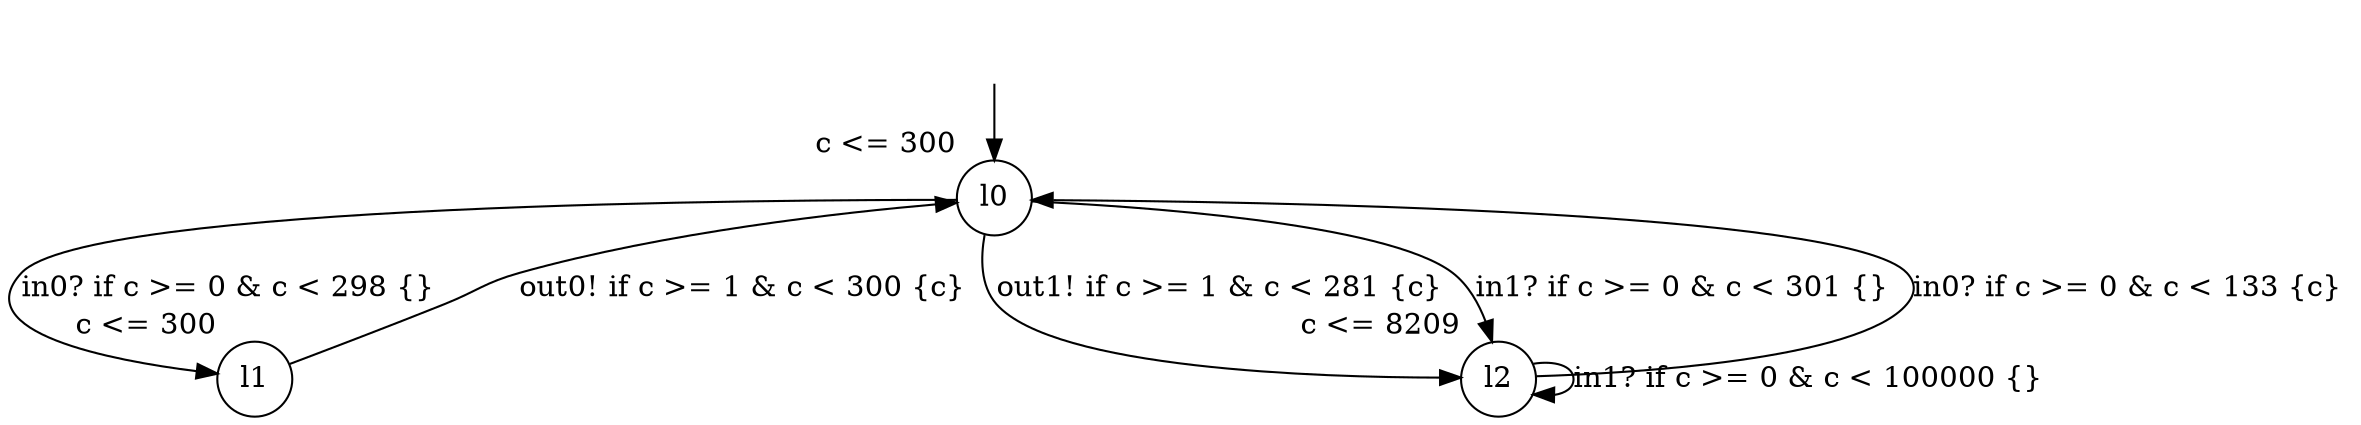 digraph g {
__start0 [label="" shape="none"];
l0 [shape="circle" margin=0 label="l0", xlabel="c <= 300"];
l1 [shape="circle" margin=0 label="l1", xlabel="c <= 300"];
l2 [shape="circle" margin=0 label="l2", xlabel="c <= 8209"];
l0 -> l2 [label="out1! if c >= 1 & c < 281 {c} "];
l0 -> l2 [label="in1? if c >= 0 & c < 301 {} "];
l0 -> l1 [label="in0? if c >= 0 & c < 298 {} "];
l1 -> l0 [label="out0! if c >= 1 & c < 300 {c} "];
l2 -> l0 [label="in0? if c >= 0 & c < 133 {c} "];
l2 -> l2 [label="in1? if c >= 0 & c < 100000 {} "];
__start0 -> l0;
}
